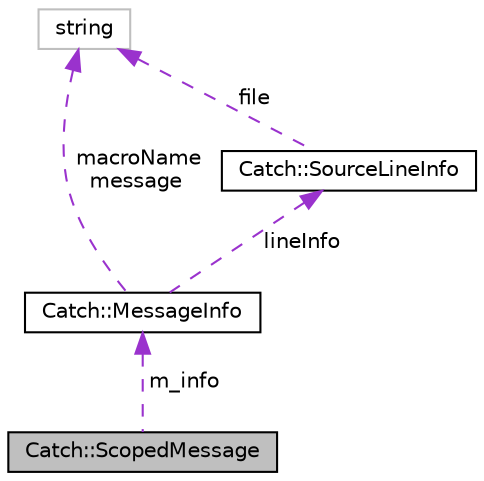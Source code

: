 digraph "Catch::ScopedMessage"
{
  edge [fontname="Helvetica",fontsize="10",labelfontname="Helvetica",labelfontsize="10"];
  node [fontname="Helvetica",fontsize="10",shape=record];
  Node1 [label="Catch::ScopedMessage",height=0.2,width=0.4,color="black", fillcolor="grey75", style="filled", fontcolor="black"];
  Node2 -> Node1 [dir="back",color="darkorchid3",fontsize="10",style="dashed",label=" m_info" ,fontname="Helvetica"];
  Node2 [label="Catch::MessageInfo",height=0.2,width=0.4,color="black", fillcolor="white", style="filled",URL="$structCatch_1_1MessageInfo.html"];
  Node3 -> Node2 [dir="back",color="darkorchid3",fontsize="10",style="dashed",label=" lineInfo" ,fontname="Helvetica"];
  Node3 [label="Catch::SourceLineInfo",height=0.2,width=0.4,color="black", fillcolor="white", style="filled",URL="$structCatch_1_1SourceLineInfo.html"];
  Node4 -> Node3 [dir="back",color="darkorchid3",fontsize="10",style="dashed",label=" file" ,fontname="Helvetica"];
  Node4 [label="string",height=0.2,width=0.4,color="grey75", fillcolor="white", style="filled"];
  Node4 -> Node2 [dir="back",color="darkorchid3",fontsize="10",style="dashed",label=" macroName\nmessage" ,fontname="Helvetica"];
}
